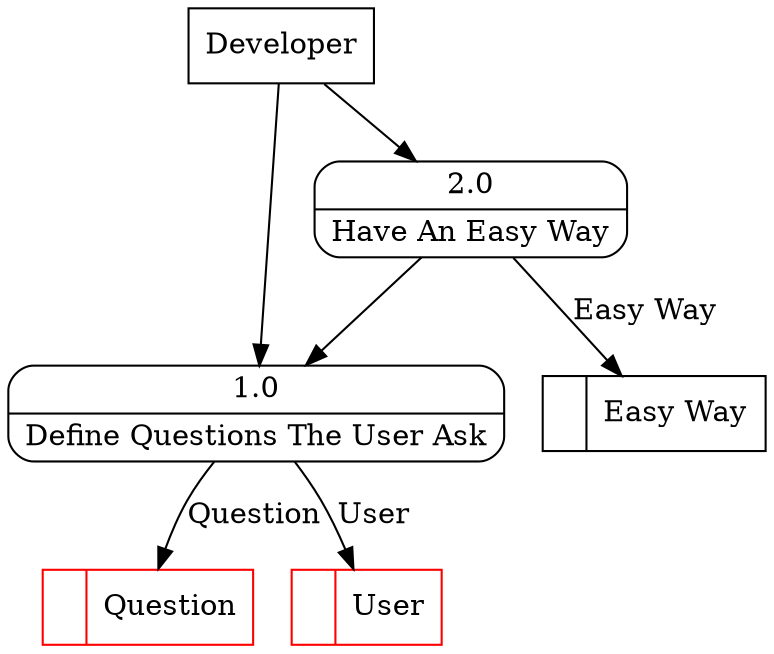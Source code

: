 digraph dfd2{ 
node[shape=record]
200 [label="<f0>  |<f1> Question " color=red];
201 [label="<f0>  |<f1> User " color=red];
202 [label="<f0>  |<f1> Easy Way " ];
203 [label="Developer" shape=box];
204 [label="{<f0> 1.0|<f1> Define Questions The User Ask }" shape=Mrecord];
205 [label="{<f0> 2.0|<f1> Have An Easy Way }" shape=Mrecord];
203 -> 204
203 -> 205
204 -> 200 [label="Question"]
204 -> 201 [label="User"]
205 -> 204
205 -> 202 [label="Easy Way"]
}